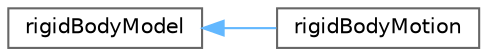 digraph "Graphical Class Hierarchy"
{
 // LATEX_PDF_SIZE
  bgcolor="transparent";
  edge [fontname=Helvetica,fontsize=10,labelfontname=Helvetica,labelfontsize=10];
  node [fontname=Helvetica,fontsize=10,shape=box,height=0.2,width=0.4];
  rankdir="LR";
  Node0 [id="Node000000",label="rigidBodyModel",height=0.2,width=0.4,color="grey40", fillcolor="white", style="filled",URL="$classFoam_1_1RBD_1_1rigidBodyModel.html",tooltip="Basic rigid-body model representing a system of rigid-bodies connected by 1-6 DoF joints."];
  Node0 -> Node1 [id="edge5279_Node000000_Node000001",dir="back",color="steelblue1",style="solid",tooltip=" "];
  Node1 [id="Node000001",label="rigidBodyMotion",height=0.2,width=0.4,color="grey40", fillcolor="white", style="filled",URL="$classFoam_1_1RBD_1_1rigidBodyMotion.html",tooltip="Six degree of freedom motion for a rigid body."];
}
